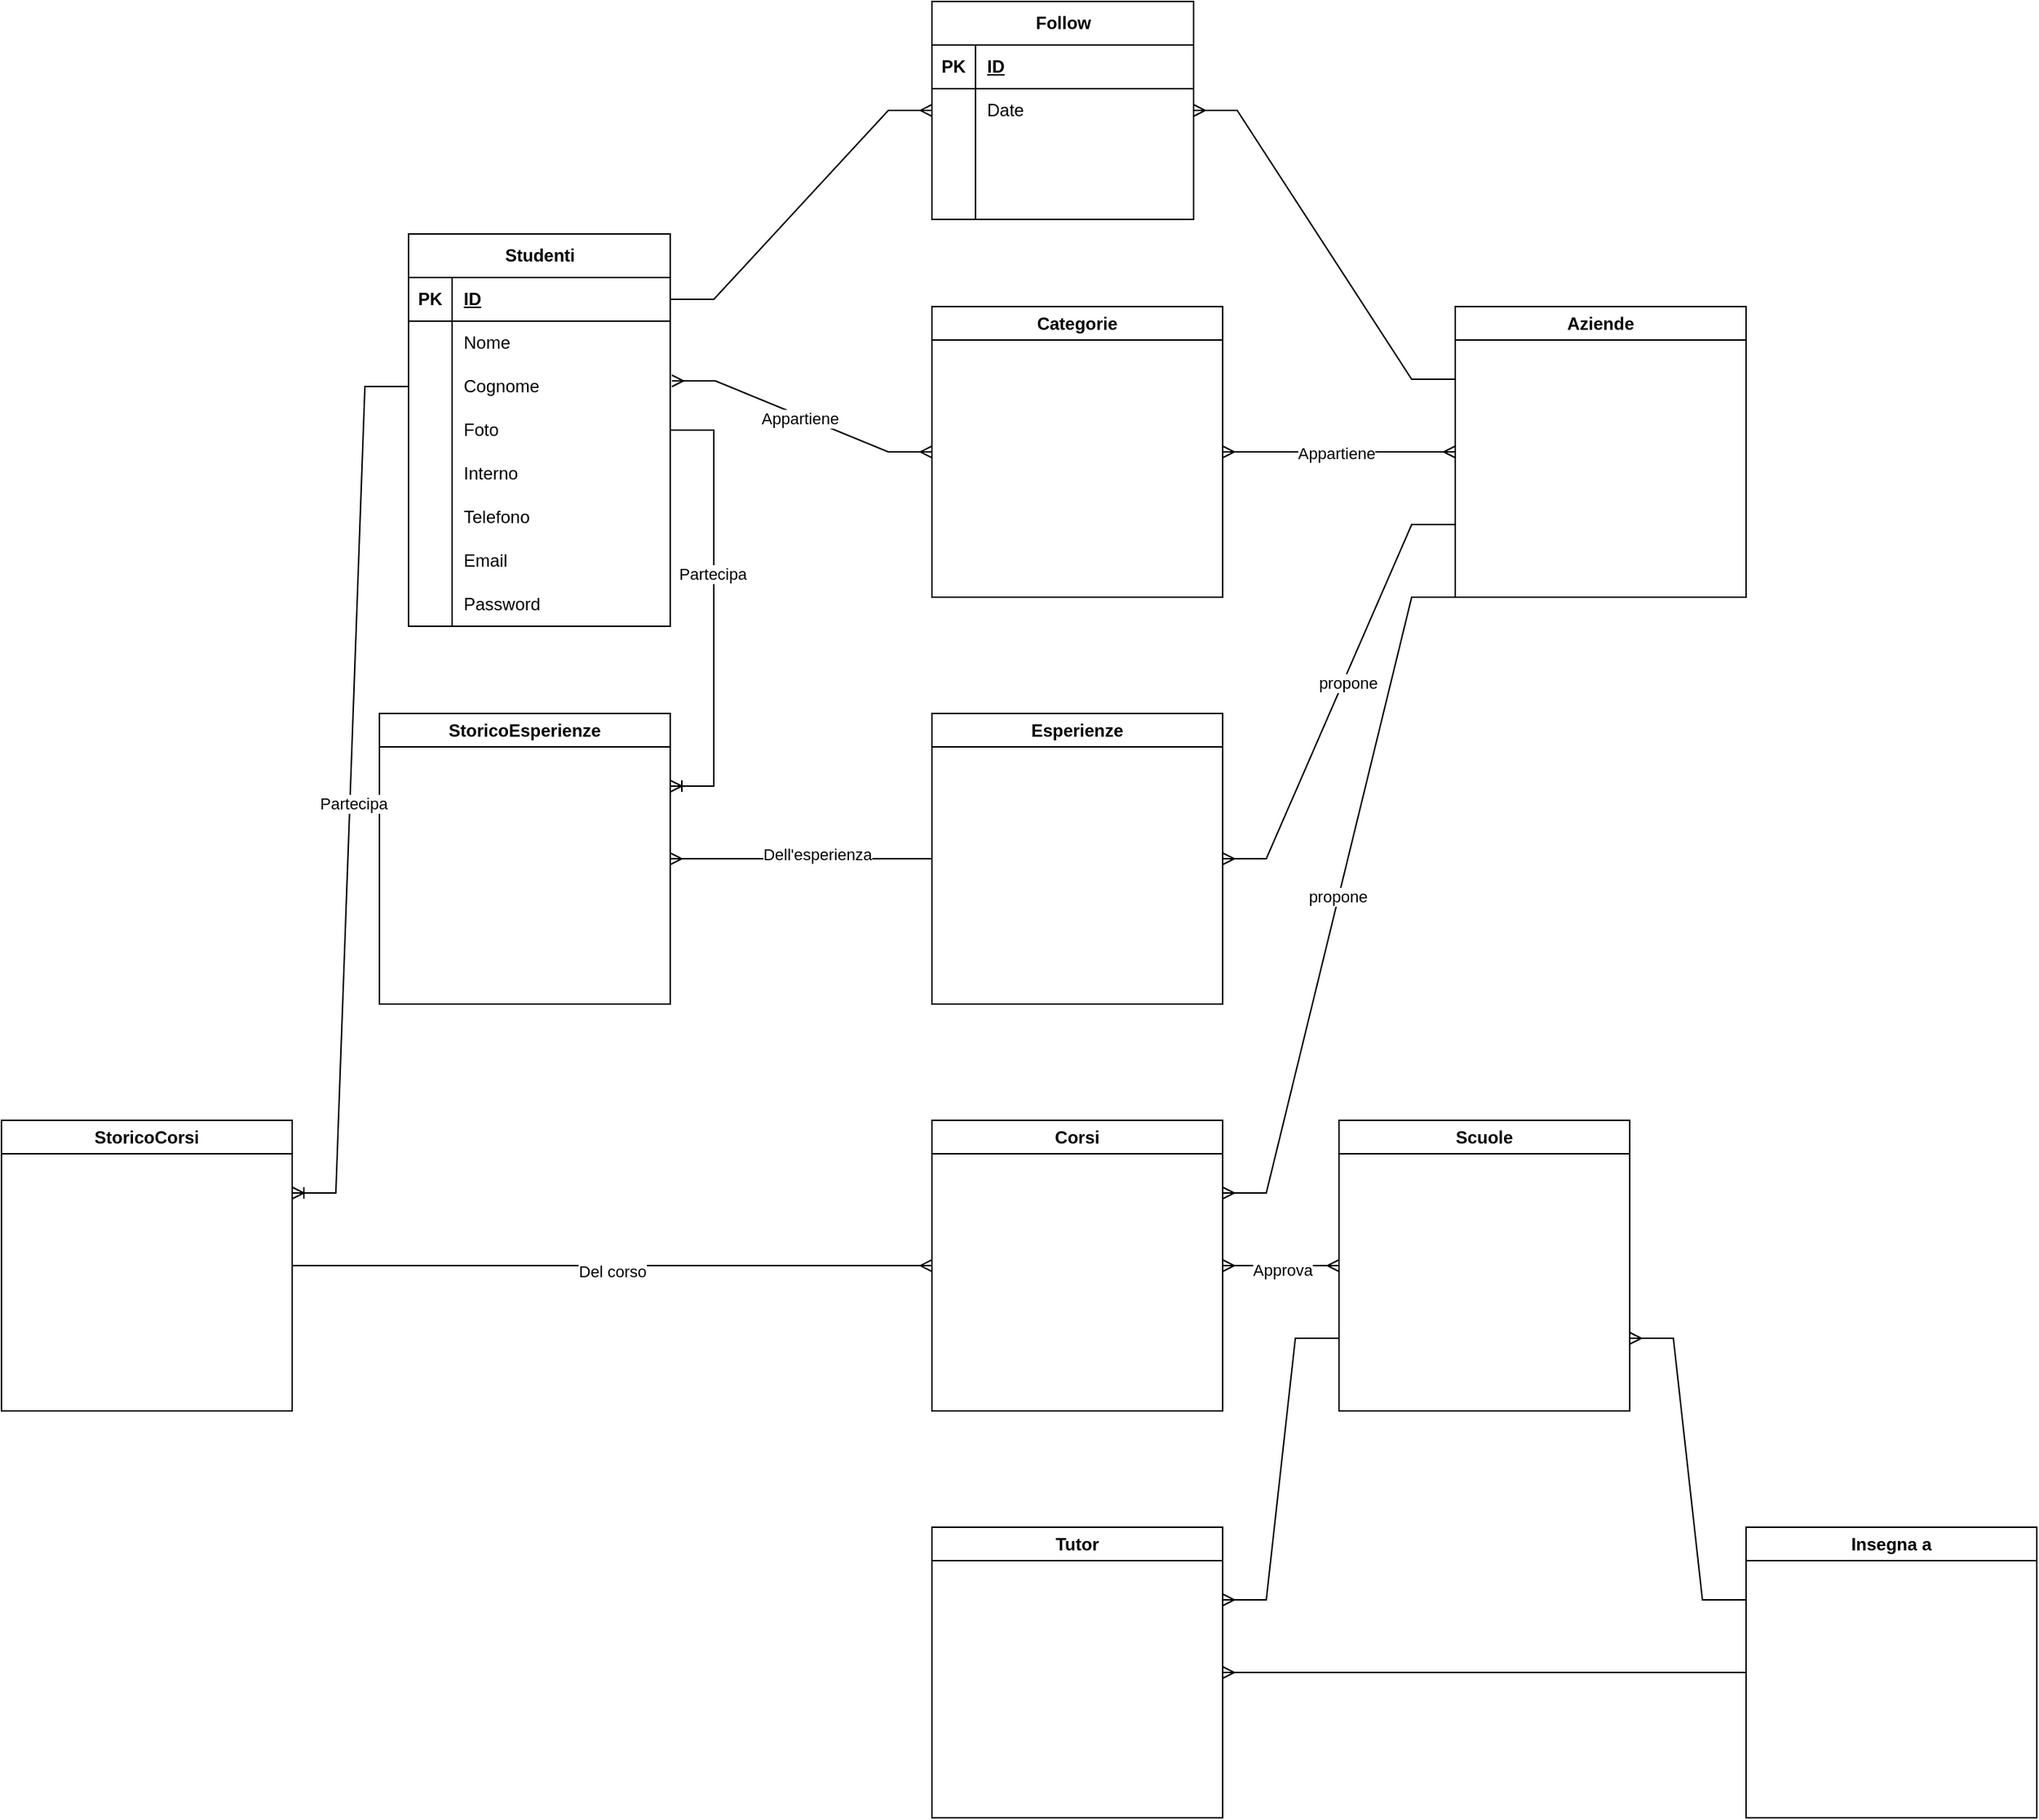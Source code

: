 <mxfile version="25.0.3">
  <diagram id="R2lEEEUBdFMjLlhIrx00" name="Page-1">
    <mxGraphModel dx="728" dy="400" grid="1" gridSize="10" guides="1" tooltips="1" connect="1" arrows="1" fold="1" page="1" pageScale="1" pageWidth="2000" pageHeight="2000" math="0" shadow="0" extFonts="Permanent Marker^https://fonts.googleapis.com/css?family=Permanent+Marker">
      <root>
        <mxCell id="0" />
        <mxCell id="1" parent="0" />
        <mxCell id="l97ZodxlSHaOKT2NLiHh-2" value="StoricoCorsi" style="swimlane;whiteSpace=wrap;html=1;" vertex="1" parent="1">
          <mxGeometry x="600" y="840" width="200" height="200" as="geometry" />
        </mxCell>
        <mxCell id="l97ZodxlSHaOKT2NLiHh-6" value="StoricoEsperienze" style="swimlane;whiteSpace=wrap;html=1;" vertex="1" parent="1">
          <mxGeometry x="860" y="560" width="200" height="200" as="geometry" />
        </mxCell>
        <mxCell id="l97ZodxlSHaOKT2NLiHh-11" value="Categorie" style="swimlane;whiteSpace=wrap;html=1;" vertex="1" parent="1">
          <mxGeometry x="1240" y="280" width="200" height="200" as="geometry" />
        </mxCell>
        <mxCell id="l97ZodxlSHaOKT2NLiHh-12" value="" style="edgeStyle=entityRelationEdgeStyle;fontSize=12;html=1;endArrow=ERmany;startArrow=ERmany;rounded=0;entryX=0;entryY=0.5;entryDx=0;entryDy=0;exitX=1.006;exitY=0.371;exitDx=0;exitDy=0;exitPerimeter=0;" edge="1" parent="1" source="l97ZodxlSHaOKT2NLiHh-57" target="l97ZodxlSHaOKT2NLiHh-11">
          <mxGeometry width="100" height="100" relative="1" as="geometry">
            <mxPoint x="1080.0" y="380" as="sourcePoint" />
            <mxPoint x="1470" y="240" as="targetPoint" />
          </mxGeometry>
        </mxCell>
        <mxCell id="l97ZodxlSHaOKT2NLiHh-16" value="Appartiene" style="edgeLabel;html=1;align=center;verticalAlign=middle;resizable=0;points=[];" vertex="1" connectable="0" parent="l97ZodxlSHaOKT2NLiHh-12">
          <mxGeometry x="-0.015" y="-2" relative="1" as="geometry">
            <mxPoint as="offset" />
          </mxGeometry>
        </mxCell>
        <mxCell id="l97ZodxlSHaOKT2NLiHh-14" value="Aziende" style="swimlane;whiteSpace=wrap;html=1;" vertex="1" parent="1">
          <mxGeometry x="1600" y="280" width="200" height="200" as="geometry" />
        </mxCell>
        <mxCell id="l97ZodxlSHaOKT2NLiHh-15" value="" style="edgeStyle=entityRelationEdgeStyle;fontSize=12;html=1;endArrow=ERmany;startArrow=ERmany;rounded=0;entryX=0;entryY=0.5;entryDx=0;entryDy=0;exitX=1;exitY=0.5;exitDx=0;exitDy=0;" edge="1" parent="1" source="l97ZodxlSHaOKT2NLiHh-11" target="l97ZodxlSHaOKT2NLiHh-14">
          <mxGeometry width="100" height="100" relative="1" as="geometry">
            <mxPoint x="1370" y="340" as="sourcePoint" />
            <mxPoint x="1470" y="240" as="targetPoint" />
            <Array as="points">
              <mxPoint x="1600" y="140" />
            </Array>
          </mxGeometry>
        </mxCell>
        <mxCell id="l97ZodxlSHaOKT2NLiHh-17" value="Appartiene" style="edgeLabel;html=1;align=center;verticalAlign=middle;resizable=0;points=[];" vertex="1" connectable="0" parent="l97ZodxlSHaOKT2NLiHh-15">
          <mxGeometry x="-0.027" y="-1" relative="1" as="geometry">
            <mxPoint as="offset" />
          </mxGeometry>
        </mxCell>
        <mxCell id="l97ZodxlSHaOKT2NLiHh-20" value="" style="edgeStyle=entityRelationEdgeStyle;fontSize=12;html=1;endArrow=ERoneToMany;rounded=0;entryX=1;entryY=0.25;entryDx=0;entryDy=0;exitX=1;exitY=0.5;exitDx=0;exitDy=0;" edge="1" parent="1" source="l97ZodxlSHaOKT2NLiHh-60" target="l97ZodxlSHaOKT2NLiHh-6">
          <mxGeometry width="100" height="100" relative="1" as="geometry">
            <mxPoint x="1080.0" y="430" as="sourcePoint" />
            <mxPoint x="1330" y="270" as="targetPoint" />
            <Array as="points">
              <mxPoint x="1100" y="600" />
            </Array>
          </mxGeometry>
        </mxCell>
        <mxCell id="l97ZodxlSHaOKT2NLiHh-21" value="&lt;div&gt;Partecipa&lt;/div&gt;" style="edgeLabel;html=1;align=center;verticalAlign=middle;resizable=0;points=[];" vertex="1" connectable="0" parent="l97ZodxlSHaOKT2NLiHh-20">
          <mxGeometry x="-0.156" y="-1" relative="1" as="geometry">
            <mxPoint as="offset" />
          </mxGeometry>
        </mxCell>
        <mxCell id="l97ZodxlSHaOKT2NLiHh-22" value="" style="edgeStyle=entityRelationEdgeStyle;fontSize=12;html=1;endArrow=ERoneToMany;rounded=0;exitX=0;exitY=0.5;exitDx=0;exitDy=0;entryX=1;entryY=0.25;entryDx=0;entryDy=0;" edge="1" parent="1" source="l97ZodxlSHaOKT2NLiHh-57" target="l97ZodxlSHaOKT2NLiHh-2">
          <mxGeometry width="100" height="100" relative="1" as="geometry">
            <mxPoint x="880.0" y="380" as="sourcePoint" />
            <mxPoint x="720" y="310" as="targetPoint" />
            <Array as="points">
              <mxPoint x="850" y="370" />
            </Array>
          </mxGeometry>
        </mxCell>
        <mxCell id="l97ZodxlSHaOKT2NLiHh-23" value="&lt;div&gt;Partecipa&lt;/div&gt;" style="edgeLabel;html=1;align=center;verticalAlign=middle;resizable=0;points=[];" vertex="1" connectable="0" parent="l97ZodxlSHaOKT2NLiHh-22">
          <mxGeometry x="0.029" y="2" relative="1" as="geometry">
            <mxPoint as="offset" />
          </mxGeometry>
        </mxCell>
        <mxCell id="l97ZodxlSHaOKT2NLiHh-24" value="" style="edgeStyle=entityRelationEdgeStyle;fontSize=12;html=1;endArrow=ERmany;rounded=0;entryX=0;entryY=0.5;entryDx=0;entryDy=0;exitX=1;exitY=0.5;exitDx=0;exitDy=0;" edge="1" parent="1" source="l97ZodxlSHaOKT2NLiHh-51" target="l97ZodxlSHaOKT2NLiHh-128">
          <mxGeometry width="100" height="100" relative="1" as="geometry">
            <mxPoint x="1080.0" y="330" as="sourcePoint" />
            <mxPoint x="1240" y="140" as="targetPoint" />
          </mxGeometry>
        </mxCell>
        <mxCell id="l97ZodxlSHaOKT2NLiHh-25" value="" style="edgeStyle=entityRelationEdgeStyle;fontSize=12;html=1;endArrow=ERmany;rounded=0;exitX=0;exitY=0.25;exitDx=0;exitDy=0;entryX=1;entryY=0.5;entryDx=0;entryDy=0;" edge="1" parent="1" source="l97ZodxlSHaOKT2NLiHh-14" target="l97ZodxlSHaOKT2NLiHh-128">
          <mxGeometry width="100" height="100" relative="1" as="geometry">
            <mxPoint x="1300" y="370" as="sourcePoint" />
            <mxPoint x="1440" y="140" as="targetPoint" />
          </mxGeometry>
        </mxCell>
        <mxCell id="l97ZodxlSHaOKT2NLiHh-26" value="&lt;div&gt;Corsi&lt;/div&gt;" style="swimlane;whiteSpace=wrap;html=1;" vertex="1" parent="1">
          <mxGeometry x="1240" y="840" width="200" height="200" as="geometry" />
        </mxCell>
        <mxCell id="l97ZodxlSHaOKT2NLiHh-27" value="" style="edgeStyle=entityRelationEdgeStyle;fontSize=12;html=1;endArrow=ERmany;rounded=0;entryX=0;entryY=0.5;entryDx=0;entryDy=0;exitX=1;exitY=0.5;exitDx=0;exitDy=0;" edge="1" parent="1" source="l97ZodxlSHaOKT2NLiHh-2" target="l97ZodxlSHaOKT2NLiHh-26">
          <mxGeometry width="100" height="100" relative="1" as="geometry">
            <mxPoint x="770" y="830" as="sourcePoint" />
            <mxPoint x="870" y="730" as="targetPoint" />
          </mxGeometry>
        </mxCell>
        <mxCell id="l97ZodxlSHaOKT2NLiHh-37" value="Del corso" style="edgeLabel;html=1;align=center;verticalAlign=middle;resizable=0;points=[];" vertex="1" connectable="0" parent="l97ZodxlSHaOKT2NLiHh-27">
          <mxGeometry x="-0.003" y="-4" relative="1" as="geometry">
            <mxPoint as="offset" />
          </mxGeometry>
        </mxCell>
        <mxCell id="l97ZodxlSHaOKT2NLiHh-28" value="" style="edgeStyle=entityRelationEdgeStyle;fontSize=12;html=1;endArrow=ERmany;rounded=0;entryX=1;entryY=0.25;entryDx=0;entryDy=0;exitX=0;exitY=1;exitDx=0;exitDy=0;" edge="1" parent="1" source="l97ZodxlSHaOKT2NLiHh-14" target="l97ZodxlSHaOKT2NLiHh-26">
          <mxGeometry width="100" height="100" relative="1" as="geometry">
            <mxPoint x="770" y="830" as="sourcePoint" />
            <mxPoint x="870" y="730" as="targetPoint" />
            <Array as="points">
              <mxPoint x="1790" y="670" />
            </Array>
          </mxGeometry>
        </mxCell>
        <mxCell id="l97ZodxlSHaOKT2NLiHh-35" value="propone" style="edgeLabel;html=1;align=center;verticalAlign=middle;resizable=0;points=[];" vertex="1" connectable="0" parent="l97ZodxlSHaOKT2NLiHh-28">
          <mxGeometry x="0.006" y="-1" relative="1" as="geometry">
            <mxPoint as="offset" />
          </mxGeometry>
        </mxCell>
        <mxCell id="l97ZodxlSHaOKT2NLiHh-29" value="&lt;div&gt;Esperienze&lt;/div&gt;" style="swimlane;whiteSpace=wrap;html=1;" vertex="1" parent="1">
          <mxGeometry x="1240" y="560" width="200" height="200" as="geometry" />
        </mxCell>
        <mxCell id="l97ZodxlSHaOKT2NLiHh-30" value="" style="edgeStyle=entityRelationEdgeStyle;fontSize=12;html=1;endArrow=ERmany;rounded=0;entryX=1;entryY=0.5;entryDx=0;entryDy=0;exitX=0;exitY=0.5;exitDx=0;exitDy=0;" edge="1" parent="1" source="l97ZodxlSHaOKT2NLiHh-29" target="l97ZodxlSHaOKT2NLiHh-6">
          <mxGeometry width="100" height="100" relative="1" as="geometry">
            <mxPoint x="770" y="830" as="sourcePoint" />
            <mxPoint x="870" y="730" as="targetPoint" />
          </mxGeometry>
        </mxCell>
        <mxCell id="l97ZodxlSHaOKT2NLiHh-38" value="&lt;div&gt;Dell&#39;esperienza&lt;/div&gt;" style="edgeLabel;html=1;align=center;verticalAlign=middle;resizable=0;points=[];" vertex="1" connectable="0" parent="l97ZodxlSHaOKT2NLiHh-30">
          <mxGeometry x="-0.119" y="-3" relative="1" as="geometry">
            <mxPoint as="offset" />
          </mxGeometry>
        </mxCell>
        <mxCell id="l97ZodxlSHaOKT2NLiHh-32" value="" style="edgeStyle=entityRelationEdgeStyle;fontSize=12;html=1;endArrow=ERmany;rounded=0;entryX=1;entryY=0.5;entryDx=0;entryDy=0;exitX=0;exitY=0.75;exitDx=0;exitDy=0;" edge="1" parent="1" source="l97ZodxlSHaOKT2NLiHh-14" target="l97ZodxlSHaOKT2NLiHh-29">
          <mxGeometry width="100" height="100" relative="1" as="geometry">
            <mxPoint x="770" y="830" as="sourcePoint" />
            <mxPoint x="870" y="730" as="targetPoint" />
          </mxGeometry>
        </mxCell>
        <mxCell id="l97ZodxlSHaOKT2NLiHh-33" value="propone" style="edgeLabel;html=1;align=center;verticalAlign=middle;resizable=0;points=[];" vertex="1" connectable="0" parent="l97ZodxlSHaOKT2NLiHh-32">
          <mxGeometry x="-0.054" y="3" relative="1" as="geometry">
            <mxPoint as="offset" />
          </mxGeometry>
        </mxCell>
        <mxCell id="l97ZodxlSHaOKT2NLiHh-39" value="Scuole" style="swimlane;whiteSpace=wrap;html=1;" vertex="1" parent="1">
          <mxGeometry x="1520" y="840" width="200" height="200" as="geometry" />
        </mxCell>
        <mxCell id="l97ZodxlSHaOKT2NLiHh-41" value="Insegna a" style="swimlane;whiteSpace=wrap;html=1;" vertex="1" parent="1">
          <mxGeometry x="1800" y="1120" width="200" height="200" as="geometry" />
        </mxCell>
        <mxCell id="l97ZodxlSHaOKT2NLiHh-43" value="" style="edgeStyle=entityRelationEdgeStyle;fontSize=12;html=1;endArrow=ERmany;startArrow=ERmany;rounded=0;entryX=0;entryY=0.5;entryDx=0;entryDy=0;exitX=1;exitY=0.5;exitDx=0;exitDy=0;" edge="1" parent="1" source="l97ZodxlSHaOKT2NLiHh-26" target="l97ZodxlSHaOKT2NLiHh-39">
          <mxGeometry width="100" height="100" relative="1" as="geometry">
            <mxPoint x="1500" y="1010" as="sourcePoint" />
            <mxPoint x="1600" y="910" as="targetPoint" />
          </mxGeometry>
        </mxCell>
        <mxCell id="l97ZodxlSHaOKT2NLiHh-44" value="Approva" style="edgeLabel;html=1;align=center;verticalAlign=middle;resizable=0;points=[];" vertex="1" connectable="0" parent="l97ZodxlSHaOKT2NLiHh-43">
          <mxGeometry x="0.017" y="-3" relative="1" as="geometry">
            <mxPoint as="offset" />
          </mxGeometry>
        </mxCell>
        <mxCell id="l97ZodxlSHaOKT2NLiHh-45" value="Tutor" style="swimlane;whiteSpace=wrap;html=1;" vertex="1" parent="1">
          <mxGeometry x="1240" y="1120" width="200" height="200" as="geometry" />
        </mxCell>
        <mxCell id="l97ZodxlSHaOKT2NLiHh-46" value="" style="edgeStyle=entityRelationEdgeStyle;fontSize=12;html=1;endArrow=ERmany;rounded=0;entryX=1;entryY=0.25;entryDx=0;entryDy=0;exitX=0;exitY=0.75;exitDx=0;exitDy=0;" edge="1" parent="1" source="l97ZodxlSHaOKT2NLiHh-39" target="l97ZodxlSHaOKT2NLiHh-45">
          <mxGeometry width="100" height="100" relative="1" as="geometry">
            <mxPoint x="1600" y="1100" as="sourcePoint" />
            <mxPoint x="1700" y="1000" as="targetPoint" />
          </mxGeometry>
        </mxCell>
        <mxCell id="l97ZodxlSHaOKT2NLiHh-47" value="" style="edgeStyle=entityRelationEdgeStyle;fontSize=12;html=1;endArrow=ERmany;rounded=0;entryX=1;entryY=0.5;entryDx=0;entryDy=0;exitX=0;exitY=0.5;exitDx=0;exitDy=0;" edge="1" parent="1" source="l97ZodxlSHaOKT2NLiHh-41" target="l97ZodxlSHaOKT2NLiHh-45">
          <mxGeometry width="100" height="100" relative="1" as="geometry">
            <mxPoint x="1760" y="1100" as="sourcePoint" />
            <mxPoint x="1700" y="1000" as="targetPoint" />
          </mxGeometry>
        </mxCell>
        <mxCell id="l97ZodxlSHaOKT2NLiHh-48" value="" style="edgeStyle=entityRelationEdgeStyle;fontSize=12;html=1;endArrow=ERmany;rounded=0;entryX=1;entryY=0.75;entryDx=0;entryDy=0;exitX=0;exitY=0.25;exitDx=0;exitDy=0;" edge="1" parent="1" source="l97ZodxlSHaOKT2NLiHh-41" target="l97ZodxlSHaOKT2NLiHh-39">
          <mxGeometry width="100" height="100" relative="1" as="geometry">
            <mxPoint x="1600" y="1100" as="sourcePoint" />
            <mxPoint x="1700" y="1000" as="targetPoint" />
          </mxGeometry>
        </mxCell>
        <mxCell id="l97ZodxlSHaOKT2NLiHh-50" value="Studenti" style="shape=table;startSize=30;container=1;collapsible=1;childLayout=tableLayout;fixedRows=1;rowLines=0;fontStyle=1;align=center;resizeLast=1;html=1;" vertex="1" parent="1">
          <mxGeometry x="880" y="230" width="180" height="270" as="geometry" />
        </mxCell>
        <mxCell id="l97ZodxlSHaOKT2NLiHh-51" value="" style="shape=tableRow;horizontal=0;startSize=0;swimlaneHead=0;swimlaneBody=0;fillColor=none;collapsible=0;dropTarget=0;points=[[0,0.5],[1,0.5]];portConstraint=eastwest;top=0;left=0;right=0;bottom=1;" vertex="1" parent="l97ZodxlSHaOKT2NLiHh-50">
          <mxGeometry y="30" width="180" height="30" as="geometry" />
        </mxCell>
        <mxCell id="l97ZodxlSHaOKT2NLiHh-52" value="PK" style="shape=partialRectangle;connectable=0;fillColor=none;top=0;left=0;bottom=0;right=0;fontStyle=1;overflow=hidden;whiteSpace=wrap;html=1;" vertex="1" parent="l97ZodxlSHaOKT2NLiHh-51">
          <mxGeometry width="30" height="30" as="geometry">
            <mxRectangle width="30" height="30" as="alternateBounds" />
          </mxGeometry>
        </mxCell>
        <mxCell id="l97ZodxlSHaOKT2NLiHh-53" value="ID" style="shape=partialRectangle;connectable=0;fillColor=none;top=0;left=0;bottom=0;right=0;align=left;spacingLeft=6;fontStyle=5;overflow=hidden;whiteSpace=wrap;html=1;" vertex="1" parent="l97ZodxlSHaOKT2NLiHh-51">
          <mxGeometry x="30" width="150" height="30" as="geometry">
            <mxRectangle width="150" height="30" as="alternateBounds" />
          </mxGeometry>
        </mxCell>
        <mxCell id="l97ZodxlSHaOKT2NLiHh-54" value="" style="shape=tableRow;horizontal=0;startSize=0;swimlaneHead=0;swimlaneBody=0;fillColor=none;collapsible=0;dropTarget=0;points=[[0,0.5],[1,0.5]];portConstraint=eastwest;top=0;left=0;right=0;bottom=0;" vertex="1" parent="l97ZodxlSHaOKT2NLiHh-50">
          <mxGeometry y="60" width="180" height="30" as="geometry" />
        </mxCell>
        <mxCell id="l97ZodxlSHaOKT2NLiHh-55" value="" style="shape=partialRectangle;connectable=0;fillColor=none;top=0;left=0;bottom=0;right=0;editable=1;overflow=hidden;whiteSpace=wrap;html=1;" vertex="1" parent="l97ZodxlSHaOKT2NLiHh-54">
          <mxGeometry width="30" height="30" as="geometry">
            <mxRectangle width="30" height="30" as="alternateBounds" />
          </mxGeometry>
        </mxCell>
        <mxCell id="l97ZodxlSHaOKT2NLiHh-56" value="Nome" style="shape=partialRectangle;connectable=0;fillColor=none;top=0;left=0;bottom=0;right=0;align=left;spacingLeft=6;overflow=hidden;whiteSpace=wrap;html=1;" vertex="1" parent="l97ZodxlSHaOKT2NLiHh-54">
          <mxGeometry x="30" width="150" height="30" as="geometry">
            <mxRectangle width="150" height="30" as="alternateBounds" />
          </mxGeometry>
        </mxCell>
        <mxCell id="l97ZodxlSHaOKT2NLiHh-57" value="" style="shape=tableRow;horizontal=0;startSize=0;swimlaneHead=0;swimlaneBody=0;fillColor=none;collapsible=0;dropTarget=0;points=[[0,0.5],[1,0.5]];portConstraint=eastwest;top=0;left=0;right=0;bottom=0;" vertex="1" parent="l97ZodxlSHaOKT2NLiHh-50">
          <mxGeometry y="90" width="180" height="30" as="geometry" />
        </mxCell>
        <mxCell id="l97ZodxlSHaOKT2NLiHh-58" value="" style="shape=partialRectangle;connectable=0;fillColor=none;top=0;left=0;bottom=0;right=0;editable=1;overflow=hidden;whiteSpace=wrap;html=1;" vertex="1" parent="l97ZodxlSHaOKT2NLiHh-57">
          <mxGeometry width="30" height="30" as="geometry">
            <mxRectangle width="30" height="30" as="alternateBounds" />
          </mxGeometry>
        </mxCell>
        <mxCell id="l97ZodxlSHaOKT2NLiHh-59" value="Cognome" style="shape=partialRectangle;connectable=0;fillColor=none;top=0;left=0;bottom=0;right=0;align=left;spacingLeft=6;overflow=hidden;whiteSpace=wrap;html=1;" vertex="1" parent="l97ZodxlSHaOKT2NLiHh-57">
          <mxGeometry x="30" width="150" height="30" as="geometry">
            <mxRectangle width="150" height="30" as="alternateBounds" />
          </mxGeometry>
        </mxCell>
        <mxCell id="l97ZodxlSHaOKT2NLiHh-60" value="" style="shape=tableRow;horizontal=0;startSize=0;swimlaneHead=0;swimlaneBody=0;fillColor=none;collapsible=0;dropTarget=0;points=[[0,0.5],[1,0.5]];portConstraint=eastwest;top=0;left=0;right=0;bottom=0;" vertex="1" parent="l97ZodxlSHaOKT2NLiHh-50">
          <mxGeometry y="120" width="180" height="30" as="geometry" />
        </mxCell>
        <mxCell id="l97ZodxlSHaOKT2NLiHh-61" value="" style="shape=partialRectangle;connectable=0;fillColor=none;top=0;left=0;bottom=0;right=0;editable=1;overflow=hidden;whiteSpace=wrap;html=1;" vertex="1" parent="l97ZodxlSHaOKT2NLiHh-60">
          <mxGeometry width="30" height="30" as="geometry">
            <mxRectangle width="30" height="30" as="alternateBounds" />
          </mxGeometry>
        </mxCell>
        <mxCell id="l97ZodxlSHaOKT2NLiHh-62" value="Foto" style="shape=partialRectangle;connectable=0;fillColor=none;top=0;left=0;bottom=0;right=0;align=left;spacingLeft=6;overflow=hidden;whiteSpace=wrap;html=1;" vertex="1" parent="l97ZodxlSHaOKT2NLiHh-60">
          <mxGeometry x="30" width="150" height="30" as="geometry">
            <mxRectangle width="150" height="30" as="alternateBounds" />
          </mxGeometry>
        </mxCell>
        <mxCell id="l97ZodxlSHaOKT2NLiHh-63" value="" style="shape=tableRow;horizontal=0;startSize=0;swimlaneHead=0;swimlaneBody=0;fillColor=none;collapsible=0;dropTarget=0;points=[[0,0.5],[1,0.5]];portConstraint=eastwest;top=0;left=0;right=0;bottom=0;" vertex="1" parent="l97ZodxlSHaOKT2NLiHh-50">
          <mxGeometry y="150" width="180" height="30" as="geometry" />
        </mxCell>
        <mxCell id="l97ZodxlSHaOKT2NLiHh-64" value="" style="shape=partialRectangle;connectable=0;fillColor=none;top=0;left=0;bottom=0;right=0;editable=1;overflow=hidden;whiteSpace=wrap;html=1;" vertex="1" parent="l97ZodxlSHaOKT2NLiHh-63">
          <mxGeometry width="30" height="30" as="geometry">
            <mxRectangle width="30" height="30" as="alternateBounds" />
          </mxGeometry>
        </mxCell>
        <mxCell id="l97ZodxlSHaOKT2NLiHh-65" value="Interno" style="shape=partialRectangle;connectable=0;fillColor=none;top=0;left=0;bottom=0;right=0;align=left;spacingLeft=6;overflow=hidden;whiteSpace=wrap;html=1;" vertex="1" parent="l97ZodxlSHaOKT2NLiHh-63">
          <mxGeometry x="30" width="150" height="30" as="geometry">
            <mxRectangle width="150" height="30" as="alternateBounds" />
          </mxGeometry>
        </mxCell>
        <mxCell id="l97ZodxlSHaOKT2NLiHh-115" value="" style="shape=tableRow;horizontal=0;startSize=0;swimlaneHead=0;swimlaneBody=0;fillColor=none;collapsible=0;dropTarget=0;points=[[0,0.5],[1,0.5]];portConstraint=eastwest;top=0;left=0;right=0;bottom=0;" vertex="1" parent="l97ZodxlSHaOKT2NLiHh-50">
          <mxGeometry y="180" width="180" height="30" as="geometry" />
        </mxCell>
        <mxCell id="l97ZodxlSHaOKT2NLiHh-116" value="" style="shape=partialRectangle;connectable=0;fillColor=none;top=0;left=0;bottom=0;right=0;editable=1;overflow=hidden;whiteSpace=wrap;html=1;" vertex="1" parent="l97ZodxlSHaOKT2NLiHh-115">
          <mxGeometry width="30" height="30" as="geometry">
            <mxRectangle width="30" height="30" as="alternateBounds" />
          </mxGeometry>
        </mxCell>
        <mxCell id="l97ZodxlSHaOKT2NLiHh-117" value="Telefono" style="shape=partialRectangle;connectable=0;fillColor=none;top=0;left=0;bottom=0;right=0;align=left;spacingLeft=6;overflow=hidden;whiteSpace=wrap;html=1;" vertex="1" parent="l97ZodxlSHaOKT2NLiHh-115">
          <mxGeometry x="30" width="150" height="30" as="geometry">
            <mxRectangle width="150" height="30" as="alternateBounds" />
          </mxGeometry>
        </mxCell>
        <mxCell id="l97ZodxlSHaOKT2NLiHh-118" value="" style="shape=tableRow;horizontal=0;startSize=0;swimlaneHead=0;swimlaneBody=0;fillColor=none;collapsible=0;dropTarget=0;points=[[0,0.5],[1,0.5]];portConstraint=eastwest;top=0;left=0;right=0;bottom=0;" vertex="1" parent="l97ZodxlSHaOKT2NLiHh-50">
          <mxGeometry y="210" width="180" height="30" as="geometry" />
        </mxCell>
        <mxCell id="l97ZodxlSHaOKT2NLiHh-119" value="" style="shape=partialRectangle;connectable=0;fillColor=none;top=0;left=0;bottom=0;right=0;editable=1;overflow=hidden;whiteSpace=wrap;html=1;" vertex="1" parent="l97ZodxlSHaOKT2NLiHh-118">
          <mxGeometry width="30" height="30" as="geometry">
            <mxRectangle width="30" height="30" as="alternateBounds" />
          </mxGeometry>
        </mxCell>
        <mxCell id="l97ZodxlSHaOKT2NLiHh-120" value="Email" style="shape=partialRectangle;connectable=0;fillColor=none;top=0;left=0;bottom=0;right=0;align=left;spacingLeft=6;overflow=hidden;whiteSpace=wrap;html=1;" vertex="1" parent="l97ZodxlSHaOKT2NLiHh-118">
          <mxGeometry x="30" width="150" height="30" as="geometry">
            <mxRectangle width="150" height="30" as="alternateBounds" />
          </mxGeometry>
        </mxCell>
        <mxCell id="l97ZodxlSHaOKT2NLiHh-121" value="" style="shape=tableRow;horizontal=0;startSize=0;swimlaneHead=0;swimlaneBody=0;fillColor=none;collapsible=0;dropTarget=0;points=[[0,0.5],[1,0.5]];portConstraint=eastwest;top=0;left=0;right=0;bottom=0;" vertex="1" parent="l97ZodxlSHaOKT2NLiHh-50">
          <mxGeometry y="240" width="180" height="30" as="geometry" />
        </mxCell>
        <mxCell id="l97ZodxlSHaOKT2NLiHh-122" value="" style="shape=partialRectangle;connectable=0;fillColor=none;top=0;left=0;bottom=0;right=0;editable=1;overflow=hidden;whiteSpace=wrap;html=1;" vertex="1" parent="l97ZodxlSHaOKT2NLiHh-121">
          <mxGeometry width="30" height="30" as="geometry">
            <mxRectangle width="30" height="30" as="alternateBounds" />
          </mxGeometry>
        </mxCell>
        <mxCell id="l97ZodxlSHaOKT2NLiHh-123" value="Password" style="shape=partialRectangle;connectable=0;fillColor=none;top=0;left=0;bottom=0;right=0;align=left;spacingLeft=6;overflow=hidden;whiteSpace=wrap;html=1;" vertex="1" parent="l97ZodxlSHaOKT2NLiHh-121">
          <mxGeometry x="30" width="150" height="30" as="geometry">
            <mxRectangle width="150" height="30" as="alternateBounds" />
          </mxGeometry>
        </mxCell>
        <mxCell id="l97ZodxlSHaOKT2NLiHh-124" value="Follow" style="shape=table;startSize=30;container=1;collapsible=1;childLayout=tableLayout;fixedRows=1;rowLines=0;fontStyle=1;align=center;resizeLast=1;html=1;" vertex="1" parent="1">
          <mxGeometry x="1240" y="70" width="180" height="150" as="geometry" />
        </mxCell>
        <mxCell id="l97ZodxlSHaOKT2NLiHh-125" value="" style="shape=tableRow;horizontal=0;startSize=0;swimlaneHead=0;swimlaneBody=0;fillColor=none;collapsible=0;dropTarget=0;points=[[0,0.5],[1,0.5]];portConstraint=eastwest;top=0;left=0;right=0;bottom=1;" vertex="1" parent="l97ZodxlSHaOKT2NLiHh-124">
          <mxGeometry y="30" width="180" height="30" as="geometry" />
        </mxCell>
        <mxCell id="l97ZodxlSHaOKT2NLiHh-126" value="PK" style="shape=partialRectangle;connectable=0;fillColor=none;top=0;left=0;bottom=0;right=0;fontStyle=1;overflow=hidden;whiteSpace=wrap;html=1;" vertex="1" parent="l97ZodxlSHaOKT2NLiHh-125">
          <mxGeometry width="30" height="30" as="geometry">
            <mxRectangle width="30" height="30" as="alternateBounds" />
          </mxGeometry>
        </mxCell>
        <mxCell id="l97ZodxlSHaOKT2NLiHh-127" value="ID" style="shape=partialRectangle;connectable=0;fillColor=none;top=0;left=0;bottom=0;right=0;align=left;spacingLeft=6;fontStyle=5;overflow=hidden;whiteSpace=wrap;html=1;" vertex="1" parent="l97ZodxlSHaOKT2NLiHh-125">
          <mxGeometry x="30" width="150" height="30" as="geometry">
            <mxRectangle width="150" height="30" as="alternateBounds" />
          </mxGeometry>
        </mxCell>
        <mxCell id="l97ZodxlSHaOKT2NLiHh-128" value="" style="shape=tableRow;horizontal=0;startSize=0;swimlaneHead=0;swimlaneBody=0;fillColor=none;collapsible=0;dropTarget=0;points=[[0,0.5],[1,0.5]];portConstraint=eastwest;top=0;left=0;right=0;bottom=0;" vertex="1" parent="l97ZodxlSHaOKT2NLiHh-124">
          <mxGeometry y="60" width="180" height="30" as="geometry" />
        </mxCell>
        <mxCell id="l97ZodxlSHaOKT2NLiHh-129" value="" style="shape=partialRectangle;connectable=0;fillColor=none;top=0;left=0;bottom=0;right=0;editable=1;overflow=hidden;whiteSpace=wrap;html=1;" vertex="1" parent="l97ZodxlSHaOKT2NLiHh-128">
          <mxGeometry width="30" height="30" as="geometry">
            <mxRectangle width="30" height="30" as="alternateBounds" />
          </mxGeometry>
        </mxCell>
        <mxCell id="l97ZodxlSHaOKT2NLiHh-130" value="Date" style="shape=partialRectangle;connectable=0;fillColor=none;top=0;left=0;bottom=0;right=0;align=left;spacingLeft=6;overflow=hidden;whiteSpace=wrap;html=1;" vertex="1" parent="l97ZodxlSHaOKT2NLiHh-128">
          <mxGeometry x="30" width="150" height="30" as="geometry">
            <mxRectangle width="150" height="30" as="alternateBounds" />
          </mxGeometry>
        </mxCell>
        <mxCell id="l97ZodxlSHaOKT2NLiHh-131" value="" style="shape=tableRow;horizontal=0;startSize=0;swimlaneHead=0;swimlaneBody=0;fillColor=none;collapsible=0;dropTarget=0;points=[[0,0.5],[1,0.5]];portConstraint=eastwest;top=0;left=0;right=0;bottom=0;movable=0;resizable=0;rotatable=0;deletable=0;editable=0;locked=1;connectable=0;" vertex="1" parent="l97ZodxlSHaOKT2NLiHh-124">
          <mxGeometry y="90" width="180" height="30" as="geometry" />
        </mxCell>
        <mxCell id="l97ZodxlSHaOKT2NLiHh-132" value="" style="shape=partialRectangle;connectable=1;fillColor=none;top=0;left=0;bottom=0;right=0;editable=1;overflow=hidden;whiteSpace=wrap;html=1;movable=1;resizable=1;rotatable=1;deletable=1;locked=0;" vertex="1" parent="l97ZodxlSHaOKT2NLiHh-131">
          <mxGeometry width="30" height="30" as="geometry">
            <mxRectangle width="30" height="30" as="alternateBounds" />
          </mxGeometry>
        </mxCell>
        <mxCell id="l97ZodxlSHaOKT2NLiHh-133" value="" style="shape=partialRectangle;connectable=1;fillColor=none;top=0;left=0;bottom=0;right=0;align=left;spacingLeft=6;overflow=hidden;whiteSpace=wrap;html=1;movable=1;resizable=1;rotatable=1;deletable=1;editable=1;locked=0;" vertex="1" parent="l97ZodxlSHaOKT2NLiHh-131">
          <mxGeometry x="30" width="150" height="30" as="geometry">
            <mxRectangle width="150" height="30" as="alternateBounds" />
          </mxGeometry>
        </mxCell>
        <mxCell id="l97ZodxlSHaOKT2NLiHh-134" value="" style="shape=tableRow;horizontal=0;startSize=0;swimlaneHead=0;swimlaneBody=0;fillColor=none;collapsible=0;dropTarget=0;points=[[0,0.5],[1,0.5]];portConstraint=eastwest;top=0;left=0;right=0;bottom=0;" vertex="1" parent="l97ZodxlSHaOKT2NLiHh-124">
          <mxGeometry y="120" width="180" height="30" as="geometry" />
        </mxCell>
        <mxCell id="l97ZodxlSHaOKT2NLiHh-135" value="" style="shape=partialRectangle;connectable=0;fillColor=none;top=0;left=0;bottom=0;right=0;editable=0;overflow=hidden;whiteSpace=wrap;html=1;movable=0;resizable=0;rotatable=0;deletable=0;locked=1;" vertex="1" parent="l97ZodxlSHaOKT2NLiHh-134">
          <mxGeometry width="30" height="30" as="geometry">
            <mxRectangle width="30" height="30" as="alternateBounds" />
          </mxGeometry>
        </mxCell>
        <mxCell id="l97ZodxlSHaOKT2NLiHh-136" value="" style="shape=partialRectangle;connectable=0;fillColor=none;top=0;left=0;bottom=0;right=0;align=left;spacingLeft=6;overflow=hidden;whiteSpace=wrap;html=1;movable=0;resizable=0;rotatable=0;deletable=0;editable=0;locked=1;" vertex="1" parent="l97ZodxlSHaOKT2NLiHh-134">
          <mxGeometry x="30" width="150" height="30" as="geometry">
            <mxRectangle width="150" height="30" as="alternateBounds" />
          </mxGeometry>
        </mxCell>
      </root>
    </mxGraphModel>
  </diagram>
</mxfile>
